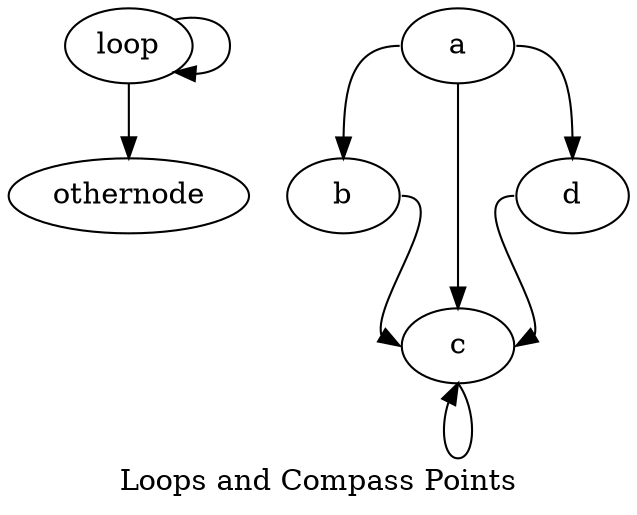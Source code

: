 digraph {
    
    label = "Loops and Compass Points";

    loop -> loop
    loop -> othernode
    

    a:w -> b:n
    a:s -> c:n
    a:e -> d:n
    b:e -> c:w
    d:w -> c:e
    c:s -> c:s
}